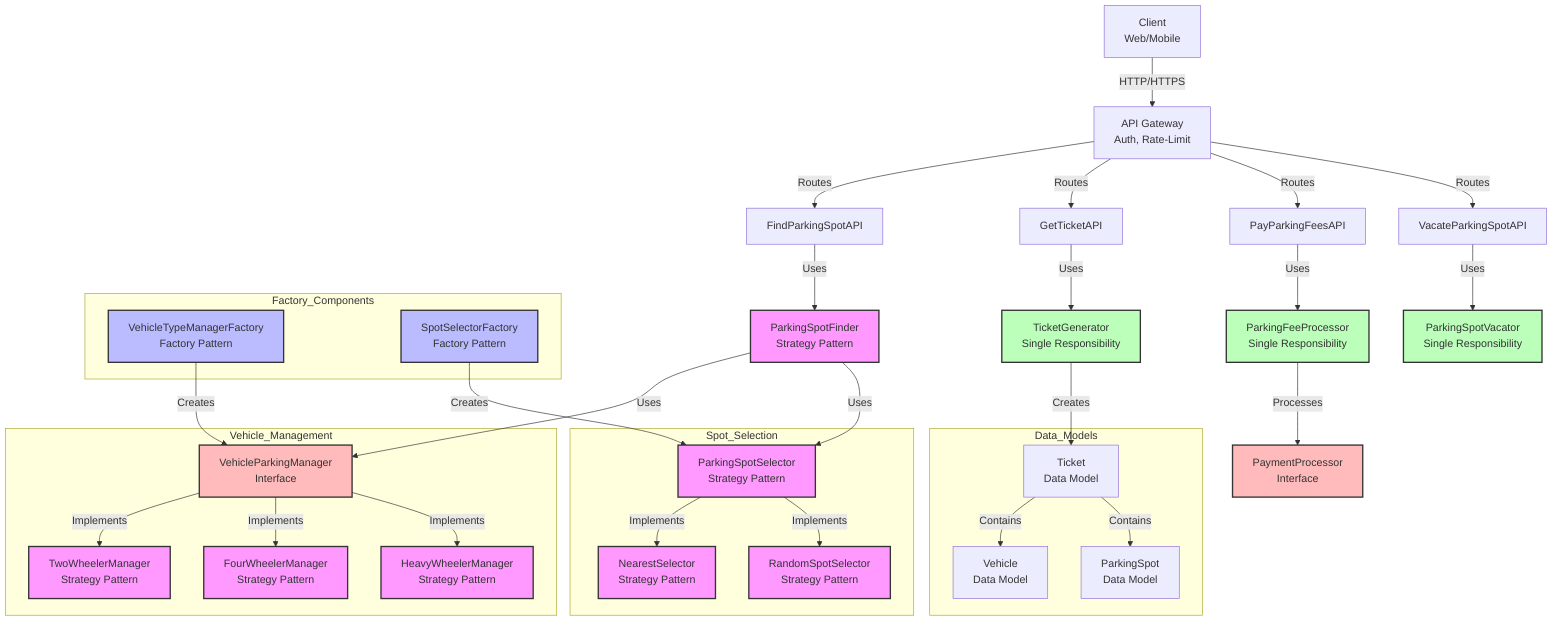 graph TD
    A[Client<br>Web/Mobile] -->|HTTP/HTTPS| B[API Gateway<br>Auth, Rate-Limit]
    
    B -->|Routes| C[FindParkingSpotAPI]
    B -->|Routes| D[GetTicketAPI]
    B -->|Routes| E[PayParkingFeesAPI]
    B -->|Routes| F[VacateParkingSpotAPI]
    
    C -->|Uses| G[ParkingSpotFinder<br>Strategy Pattern]
    G -->|Uses| H[VehicleParkingManager<br>Interface]
    G -->|Uses| I[ParkingSpotSelector<br>Strategy Pattern]
    
    D -->|Uses| J[TicketGenerator<br>Single Responsibility]
    J -->|Creates| K[Ticket<br>Data Model]
    
    E -->|Uses| L[ParkingFeeProcessor<br>Single Responsibility]
    L -->|Processes| M[PaymentProcessor<br>Interface]
    
    F -->|Uses| N[ParkingSpotVacator<br>Single Responsibility]
    
    subgraph Vehicle_Management
        H -->|Implements| O[TwoWheelerManager<br>Strategy Pattern]
        H -->|Implements| P[FourWheelerManager<br>Strategy Pattern]
        H -->|Implements| Q[HeavyWheelerManager<br>Strategy Pattern]
    end
    
    subgraph Spot_Selection
        I -->|Implements| R[NearestSelector<br>Strategy Pattern]
        I -->|Implements| S[RandomSpotSelector<br>Strategy Pattern]
    end
    
    subgraph Data_Models
        K -->|Contains| T[Vehicle<br>Data Model]
        K -->|Contains| U[ParkingSpot<br>Data Model]
    end
    
    subgraph Factory_Components
        V[VehicleTypeManagerFactory<br>Factory Pattern] -->|Creates| H
        W[SpotSelectorFactory<br>Factory Pattern] -->|Creates| I
    end

    classDef strategy fill:#f9f,stroke:#333,stroke-width:2px
    classDef factory fill:#bbf,stroke:#333,stroke-width:2px
    classDef srp fill:#bfb,stroke:#333,stroke-width:2px
    classDef interface fill:#fbb,stroke:#333,stroke-width:2px

    class G,I,O,P,Q,R,S strategy
    class V,W factory
    class J,L,N srp
    class H,M interface